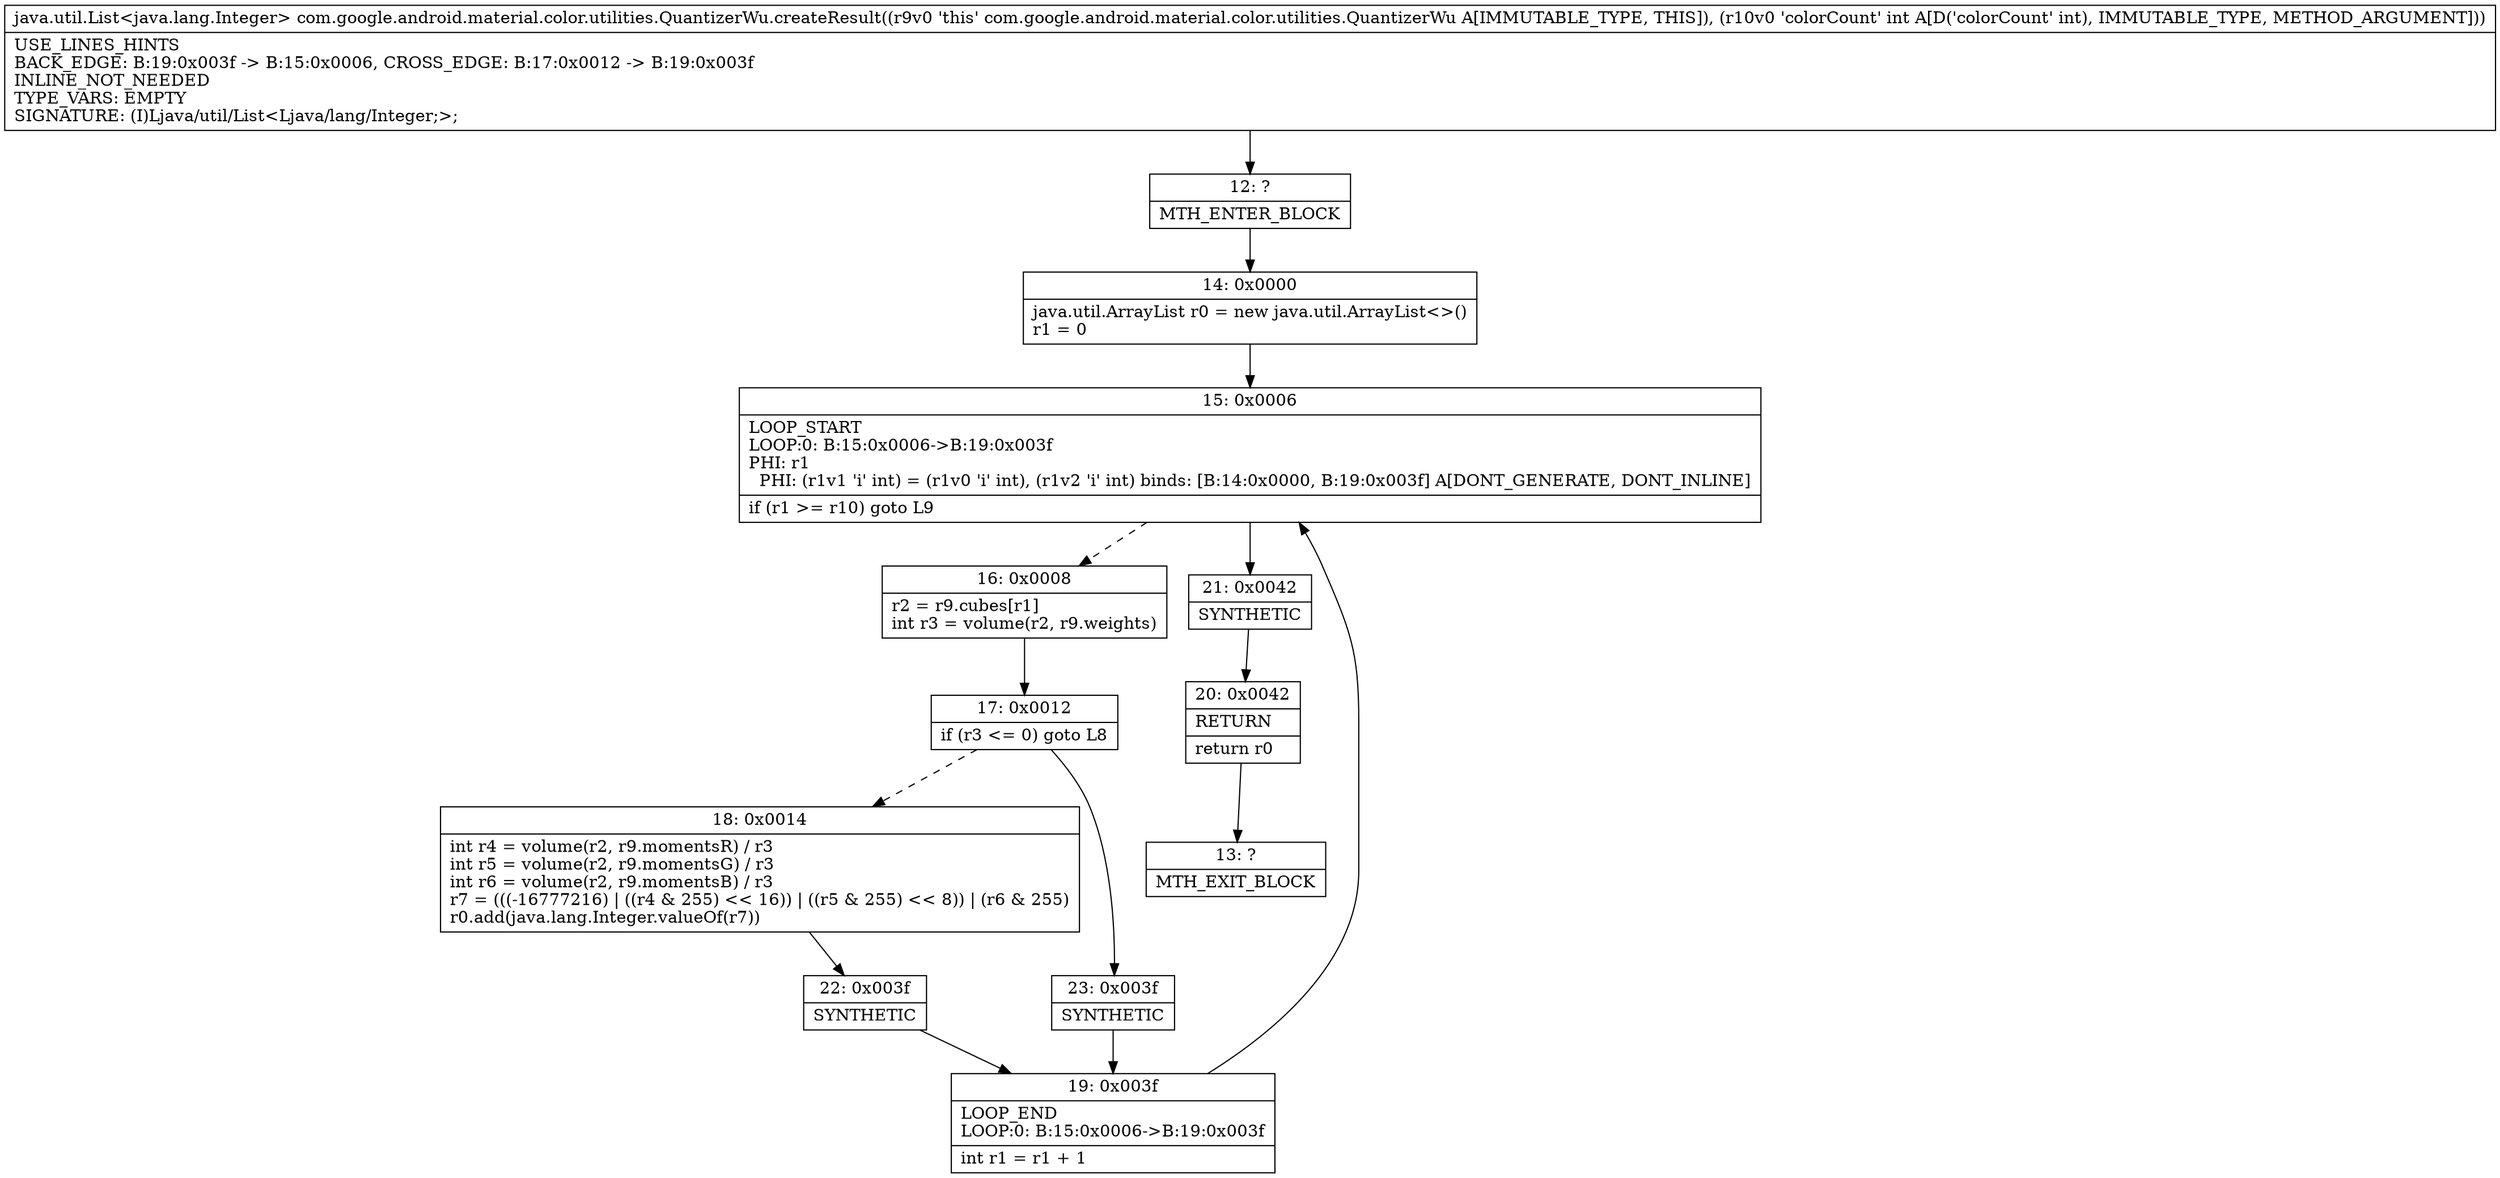 digraph "CFG forcom.google.android.material.color.utilities.QuantizerWu.createResult(I)Ljava\/util\/List;" {
Node_12 [shape=record,label="{12\:\ ?|MTH_ENTER_BLOCK\l}"];
Node_14 [shape=record,label="{14\:\ 0x0000|java.util.ArrayList r0 = new java.util.ArrayList\<\>()\lr1 = 0\l}"];
Node_15 [shape=record,label="{15\:\ 0x0006|LOOP_START\lLOOP:0: B:15:0x0006\-\>B:19:0x003f\lPHI: r1 \l  PHI: (r1v1 'i' int) = (r1v0 'i' int), (r1v2 'i' int) binds: [B:14:0x0000, B:19:0x003f] A[DONT_GENERATE, DONT_INLINE]\l|if (r1 \>= r10) goto L9\l}"];
Node_16 [shape=record,label="{16\:\ 0x0008|r2 = r9.cubes[r1]\lint r3 = volume(r2, r9.weights)\l}"];
Node_17 [shape=record,label="{17\:\ 0x0012|if (r3 \<= 0) goto L8\l}"];
Node_18 [shape=record,label="{18\:\ 0x0014|int r4 = volume(r2, r9.momentsR) \/ r3\lint r5 = volume(r2, r9.momentsG) \/ r3\lint r6 = volume(r2, r9.momentsB) \/ r3\lr7 = (((\-16777216) \| ((r4 & 255) \<\< 16)) \| ((r5 & 255) \<\< 8)) \| (r6 & 255)\lr0.add(java.lang.Integer.valueOf(r7))\l}"];
Node_22 [shape=record,label="{22\:\ 0x003f|SYNTHETIC\l}"];
Node_19 [shape=record,label="{19\:\ 0x003f|LOOP_END\lLOOP:0: B:15:0x0006\-\>B:19:0x003f\l|int r1 = r1 + 1\l}"];
Node_23 [shape=record,label="{23\:\ 0x003f|SYNTHETIC\l}"];
Node_21 [shape=record,label="{21\:\ 0x0042|SYNTHETIC\l}"];
Node_20 [shape=record,label="{20\:\ 0x0042|RETURN\l|return r0\l}"];
Node_13 [shape=record,label="{13\:\ ?|MTH_EXIT_BLOCK\l}"];
MethodNode[shape=record,label="{java.util.List\<java.lang.Integer\> com.google.android.material.color.utilities.QuantizerWu.createResult((r9v0 'this' com.google.android.material.color.utilities.QuantizerWu A[IMMUTABLE_TYPE, THIS]), (r10v0 'colorCount' int A[D('colorCount' int), IMMUTABLE_TYPE, METHOD_ARGUMENT]))  | USE_LINES_HINTS\lBACK_EDGE: B:19:0x003f \-\> B:15:0x0006, CROSS_EDGE: B:17:0x0012 \-\> B:19:0x003f\lINLINE_NOT_NEEDED\lTYPE_VARS: EMPTY\lSIGNATURE: (I)Ljava\/util\/List\<Ljava\/lang\/Integer;\>;\l}"];
MethodNode -> Node_12;Node_12 -> Node_14;
Node_14 -> Node_15;
Node_15 -> Node_16[style=dashed];
Node_15 -> Node_21;
Node_16 -> Node_17;
Node_17 -> Node_18[style=dashed];
Node_17 -> Node_23;
Node_18 -> Node_22;
Node_22 -> Node_19;
Node_19 -> Node_15;
Node_23 -> Node_19;
Node_21 -> Node_20;
Node_20 -> Node_13;
}

